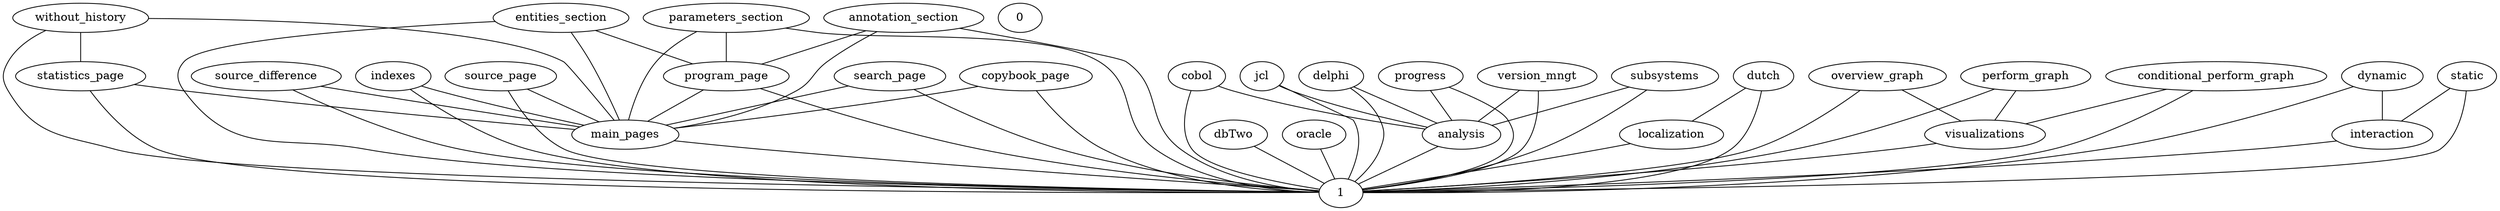graph G {
  statistics_page;
  cobol;
  main_pages;
  entities_section;
  source_difference;
  without_history;
  overview_graph;
  analysis;
  jcl;
  parameters_section;
  program_page;
  indexes;
  0;
  source_page;
  1;
  dbTwo;
  oracle;
  localization;
  dynamic;
  delphi;
  visualizations;
  annotation_section;
  static;
  dutch;
  interaction;
  perform_graph;
  progress;
  version_mngt;
  subsystems;
  search_page;
  copybook_page;
  conditional_perform_graph;
  subsystems -- analysis;
  version_mngt -- analysis;
  perform_graph -- visualizations;
  dutch -- localization;
  static -- interaction;
  statistics_page -- main_pages;
  without_history -- statistics_page;
  program_page -- main_pages;
  indexes -- main_pages;
  overview_graph -- visualizations;
  search_page -- main_pages;
  copybook_page -- main_pages;
  source_page -- main_pages;
  parameters_section -- program_page;
  entities_section -- program_page;
  annotation_section -- program_page;
  source_difference -- main_pages;
  dynamic -- interaction;
  conditional_perform_graph -- visualizations;
  cobol -- analysis;
  main_pages -- 1;
  entities_section -- main_pages;
  source_difference -- 1;
  without_history -- main_pages;
  analysis -- 1;
  jcl -- analysis;
  parameters_section -- main_pages;
  program_page -- 1;
  indexes -- 1;
  source_page -- 1;
  dbTwo -- 1;
  oracle -- 1;
  localization -- 1;
  delphi -- analysis;
  visualizations -- 1;
  annotation_section -- main_pages;
  annotation_section -- 1;
  dutch -- 1;
  interaction -- 1;
  perform_graph -- 1;
  progress -- analysis;
  version_mngt -- 1;
  subsystems -- 1;
  search_page -- 1;
  copybook_page -- 1;
  conditional_perform_graph -- 1;
  statistics_page -- 1;
  cobol -- 1;
  entities_section -- 1;
  without_history -- 1;
  overview_graph -- 1;
  jcl -- 1;
  parameters_section -- 1;
  dynamic -- 1;
  delphi -- 1;
  static -- 1;
  progress -- 1;
}
